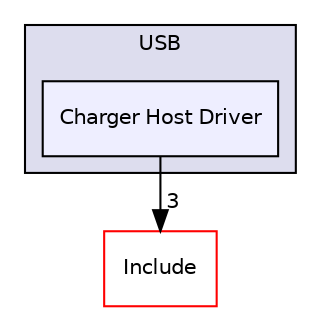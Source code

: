 digraph "C:/Users/mainuser/Desktop/School/SeniorProject/EthKitTCP/Microchip/USB/Charger Host Driver" {
  compound=true
  node [ fontsize="10", fontname="Helvetica"];
  edge [ labelfontsize="10", labelfontname="Helvetica"];
  subgraph clusterdir_0a24c4421d9b613056fbe1b6b73d66fc {
    graph [ bgcolor="#ddddee", pencolor="black", label="USB" fontname="Helvetica", fontsize="10", URL="dir_0a24c4421d9b613056fbe1b6b73d66fc.html"]
  dir_24847b8f3024f98c148b2be781f717a6 [shape=box, label="Charger Host Driver", style="filled", fillcolor="#eeeeff", pencolor="black", URL="dir_24847b8f3024f98c148b2be781f717a6.html"];
  }
  dir_7ce300d8a919a620616ec6bc64c02d37 [shape=box label="Include" fillcolor="white" style="filled" color="red" URL="dir_7ce300d8a919a620616ec6bc64c02d37.html"];
  dir_24847b8f3024f98c148b2be781f717a6->dir_7ce300d8a919a620616ec6bc64c02d37 [headlabel="3", labeldistance=1.5 headhref="dir_000083_000022.html"];
}
